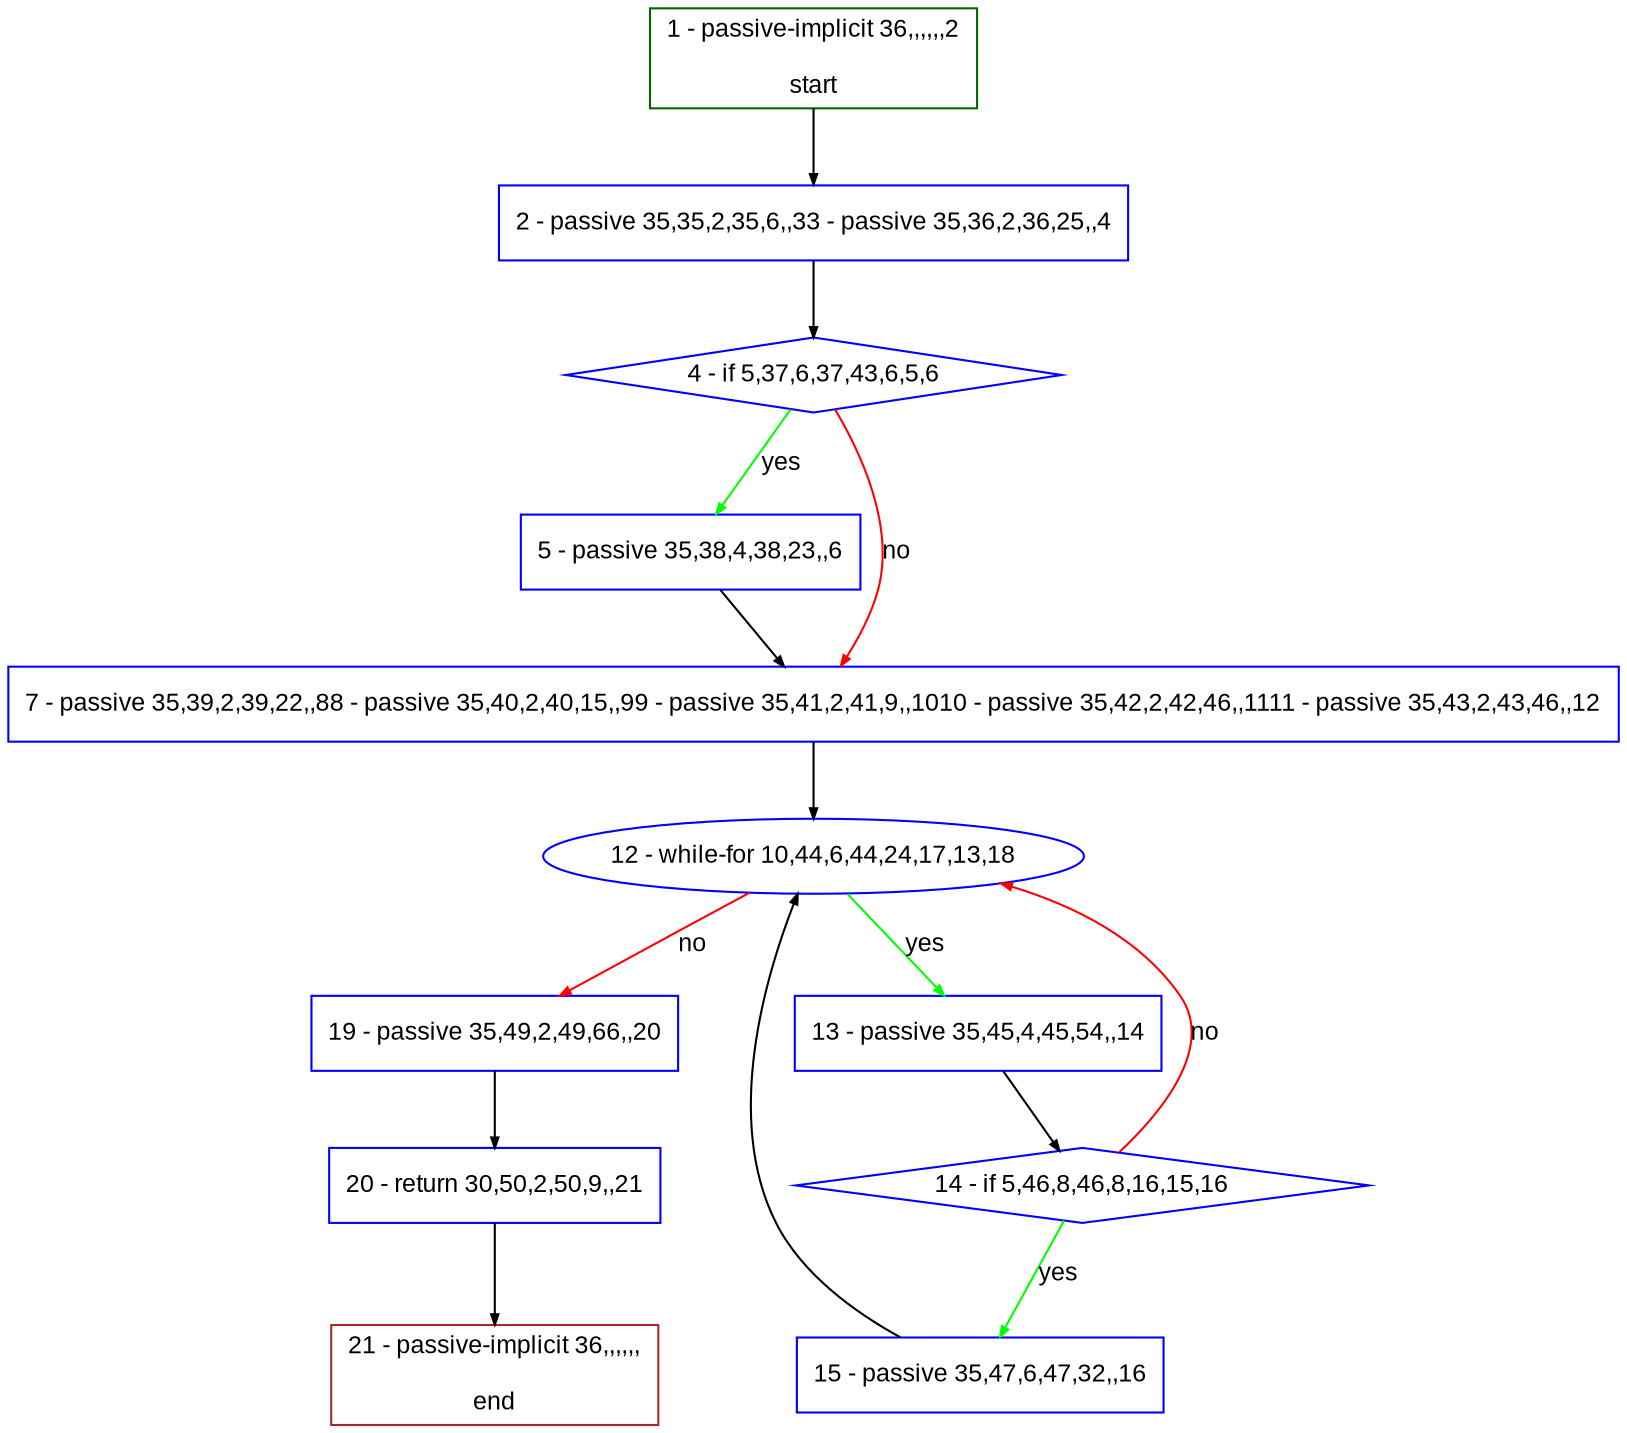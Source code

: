 digraph "" {
  graph [pack="true", label="", fontsize="12", packmode="clust", fontname="Arial", fillcolor="#FFFFCC", bgcolor="white", style="rounded,filled", compound="true"];
  node [node_initialized="no", label="", color="grey", fontsize="12", fillcolor="white", fontname="Arial", style="filled", shape="rectangle", compound="true", fixedsize="false"];
  edge [fontcolor="black", arrowhead="normal", arrowtail="none", arrowsize="0.5", ltail="", label="", color="black", fontsize="12", lhead="", fontname="Arial", dir="forward", compound="true"];
  __N1 [label="2 - passive 35,35,2,35,6,,33 - passive 35,36,2,36,25,,4", color="#0000ff", fillcolor="#ffffff", style="filled", shape="box"];
  __N2 [label="1 - passive-implicit 36,,,,,,2\n\nstart", color="#006400", fillcolor="#ffffff", style="filled", shape="box"];
  __N3 [label="4 - if 5,37,6,37,43,6,5,6", color="#0000ff", fillcolor="#ffffff", style="filled", shape="diamond"];
  __N4 [label="5 - passive 35,38,4,38,23,,6", color="#0000ff", fillcolor="#ffffff", style="filled", shape="box"];
  __N5 [label="7 - passive 35,39,2,39,22,,88 - passive 35,40,2,40,15,,99 - passive 35,41,2,41,9,,1010 - passive 35,42,2,42,46,,1111 - passive 35,43,2,43,46,,12", color="#0000ff", fillcolor="#ffffff", style="filled", shape="box"];
  __N6 [label="12 - while-for 10,44,6,44,24,17,13,18", color="#0000ff", fillcolor="#ffffff", style="filled", shape="oval"];
  __N7 [label="13 - passive 35,45,4,45,54,,14", color="#0000ff", fillcolor="#ffffff", style="filled", shape="box"];
  __N8 [label="19 - passive 35,49,2,49,66,,20", color="#0000ff", fillcolor="#ffffff", style="filled", shape="box"];
  __N9 [label="14 - if 5,46,8,46,8,16,15,16", color="#0000ff", fillcolor="#ffffff", style="filled", shape="diamond"];
  __N10 [label="15 - passive 35,47,6,47,32,,16", color="#0000ff", fillcolor="#ffffff", style="filled", shape="box"];
  __N11 [label="20 - return 30,50,2,50,9,,21", color="#0000ff", fillcolor="#ffffff", style="filled", shape="box"];
  __N12 [label="21 - passive-implicit 36,,,,,,\n\nend", color="#a52a2a", fillcolor="#ffffff", style="filled", shape="box"];
  __N2 -> __N1 [arrowhead="normal", arrowtail="none", color="#000000", label="", dir="forward"];
  __N1 -> __N3 [arrowhead="normal", arrowtail="none", color="#000000", label="", dir="forward"];
  __N3 -> __N4 [arrowhead="normal", arrowtail="none", color="#00ff00", label="yes", dir="forward"];
  __N3 -> __N5 [arrowhead="normal", arrowtail="none", color="#ff0000", label="no", dir="forward"];
  __N4 -> __N5 [arrowhead="normal", arrowtail="none", color="#000000", label="", dir="forward"];
  __N5 -> __N6 [arrowhead="normal", arrowtail="none", color="#000000", label="", dir="forward"];
  __N6 -> __N7 [arrowhead="normal", arrowtail="none", color="#00ff00", label="yes", dir="forward"];
  __N6 -> __N8 [arrowhead="normal", arrowtail="none", color="#ff0000", label="no", dir="forward"];
  __N7 -> __N9 [arrowhead="normal", arrowtail="none", color="#000000", label="", dir="forward"];
  __N9 -> __N6 [arrowhead="normal", arrowtail="none", color="#ff0000", label="no", dir="forward"];
  __N9 -> __N10 [arrowhead="normal", arrowtail="none", color="#00ff00", label="yes", dir="forward"];
  __N10 -> __N6 [arrowhead="normal", arrowtail="none", color="#000000", label="", dir="forward"];
  __N8 -> __N11 [arrowhead="normal", arrowtail="none", color="#000000", label="", dir="forward"];
  __N11 -> __N12 [arrowhead="normal", arrowtail="none", color="#000000", label="", dir="forward"];
}
